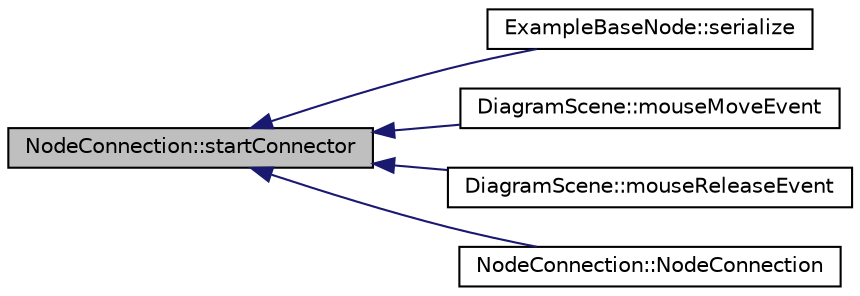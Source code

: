 digraph G
{
  edge [fontname="Helvetica",fontsize="10",labelfontname="Helvetica",labelfontsize="10"];
  node [fontname="Helvetica",fontsize="10",shape=record];
  rankdir="LR";
  Node1 [label="NodeConnection::startConnector",height=0.2,width=0.4,color="black", fillcolor="grey75", style="filled" fontcolor="black"];
  Node1 -> Node2 [dir="back",color="midnightblue",fontsize="10",style="solid",fontname="Helvetica"];
  Node2 [label="ExampleBaseNode::serialize",height=0.2,width=0.4,color="black", fillcolor="white", style="filled",URL="$class_example_base_node.html#a451b84614d70a312d533ce4f08d3b7bd"];
  Node1 -> Node3 [dir="back",color="midnightblue",fontsize="10",style="solid",fontname="Helvetica"];
  Node3 [label="DiagramScene::mouseMoveEvent",height=0.2,width=0.4,color="black", fillcolor="white", style="filled",URL="$class_diagram_scene.html#a4c0f6af69a806c55da083a110a4eb820",tooltip="[9]"];
  Node1 -> Node4 [dir="back",color="midnightblue",fontsize="10",style="solid",fontname="Helvetica"];
  Node4 [label="DiagramScene::mouseReleaseEvent",height=0.2,width=0.4,color="black", fillcolor="white", style="filled",URL="$class_diagram_scene.html#a361512439a7cf2bcd0388c78eb1bb301",tooltip="[10]"];
  Node1 -> Node5 [dir="back",color="midnightblue",fontsize="10",style="solid",fontname="Helvetica"];
  Node5 [label="NodeConnection::NodeConnection",height=0.2,width=0.4,color="black", fillcolor="white", style="filled",URL="$class_node_connection.html#a07d61a985b5b72492732f7eac6e7404a",tooltip="[0]"];
}
